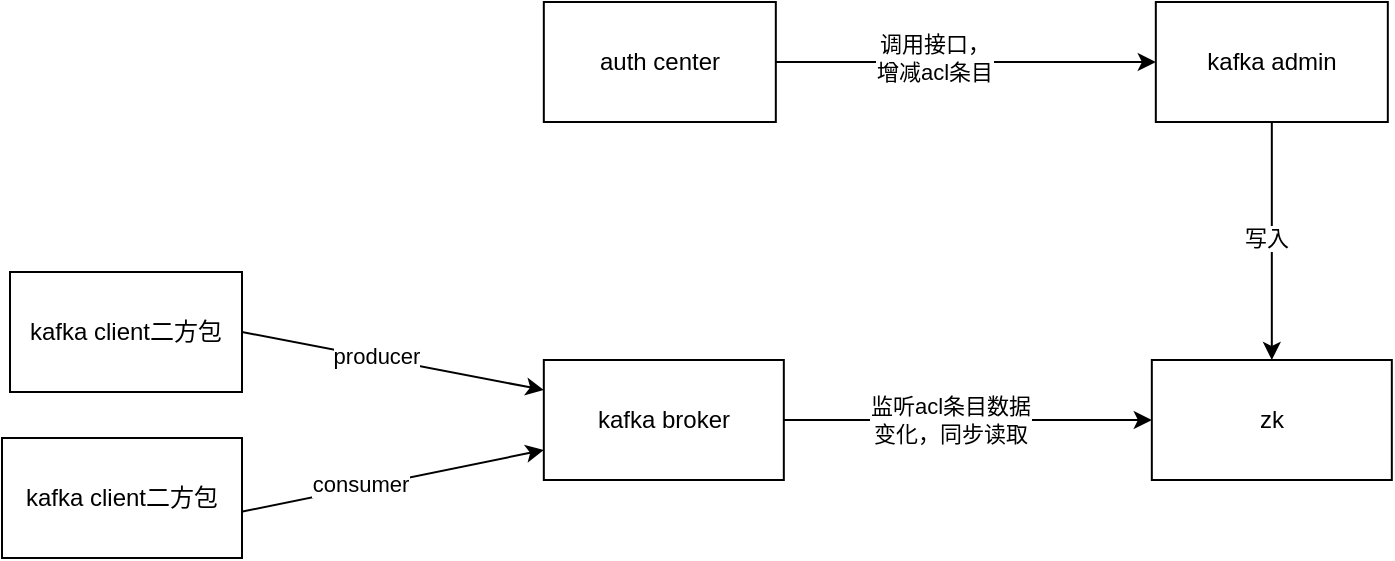 <mxfile version="15.5.9" type="github">
  <diagram id="Uczro51jpl-yvH97A21P" name="第 1 页">
    <mxGraphModel dx="1426" dy="803" grid="0" gridSize="10" guides="1" tooltips="1" connect="1" arrows="1" fold="1" page="1" pageScale="1" pageWidth="827" pageHeight="1169" math="0" shadow="0">
      <root>
        <mxCell id="0" />
        <mxCell id="1" parent="0" />
        <mxCell id="M8erzikhFiW7y3PfaSRm-10" style="edgeStyle=none;rounded=0;orthogonalLoop=1;jettySize=auto;html=1;" edge="1" parent="1" source="M8erzikhFiW7y3PfaSRm-1" target="M8erzikhFiW7y3PfaSRm-9">
          <mxGeometry relative="1" as="geometry" />
        </mxCell>
        <mxCell id="M8erzikhFiW7y3PfaSRm-17" value="监听acl条目数据&lt;br&gt;变化，同步读取" style="edgeLabel;html=1;align=center;verticalAlign=middle;resizable=0;points=[];" vertex="1" connectable="0" parent="M8erzikhFiW7y3PfaSRm-10">
          <mxGeometry x="-0.282" y="1" relative="1" as="geometry">
            <mxPoint x="17" y="1" as="offset" />
          </mxGeometry>
        </mxCell>
        <mxCell id="M8erzikhFiW7y3PfaSRm-1" value="kafka broker" style="rounded=0;whiteSpace=wrap;html=1;" vertex="1" parent="1">
          <mxGeometry x="359.91" y="257" width="120" height="60" as="geometry" />
        </mxCell>
        <mxCell id="M8erzikhFiW7y3PfaSRm-5" style="edgeStyle=none;rounded=0;orthogonalLoop=1;jettySize=auto;html=1;entryX=0;entryY=0.25;entryDx=0;entryDy=0;exitX=1;exitY=0.5;exitDx=0;exitDy=0;" edge="1" parent="1" source="M8erzikhFiW7y3PfaSRm-2" target="M8erzikhFiW7y3PfaSRm-1">
          <mxGeometry relative="1" as="geometry" />
        </mxCell>
        <mxCell id="M8erzikhFiW7y3PfaSRm-6" value="producer" style="edgeLabel;html=1;align=center;verticalAlign=middle;resizable=0;points=[];" vertex="1" connectable="0" parent="M8erzikhFiW7y3PfaSRm-5">
          <mxGeometry x="-0.123" y="1" relative="1" as="geometry">
            <mxPoint as="offset" />
          </mxGeometry>
        </mxCell>
        <mxCell id="M8erzikhFiW7y3PfaSRm-2" value="kafka client二方包" style="rounded=0;whiteSpace=wrap;html=1;" vertex="1" parent="1">
          <mxGeometry x="93" y="213" width="116" height="60" as="geometry" />
        </mxCell>
        <mxCell id="M8erzikhFiW7y3PfaSRm-7" style="edgeStyle=none;rounded=0;orthogonalLoop=1;jettySize=auto;html=1;entryX=0;entryY=0.75;entryDx=0;entryDy=0;exitX=0.992;exitY=0.617;exitDx=0;exitDy=0;exitPerimeter=0;" edge="1" parent="1" source="M8erzikhFiW7y3PfaSRm-3" target="M8erzikhFiW7y3PfaSRm-1">
          <mxGeometry relative="1" as="geometry" />
        </mxCell>
        <mxCell id="M8erzikhFiW7y3PfaSRm-8" value="consumer" style="edgeLabel;html=1;align=center;verticalAlign=middle;resizable=0;points=[];" vertex="1" connectable="0" parent="M8erzikhFiW7y3PfaSRm-7">
          <mxGeometry x="-0.209" y="2" relative="1" as="geometry">
            <mxPoint as="offset" />
          </mxGeometry>
        </mxCell>
        <mxCell id="M8erzikhFiW7y3PfaSRm-3" value="kafka client二方包" style="rounded=0;whiteSpace=wrap;html=1;" vertex="1" parent="1">
          <mxGeometry x="89" y="296" width="120" height="60" as="geometry" />
        </mxCell>
        <mxCell id="M8erzikhFiW7y3PfaSRm-9" value="zk" style="rounded=0;whiteSpace=wrap;html=1;" vertex="1" parent="1">
          <mxGeometry x="663.91" y="257" width="120" height="60" as="geometry" />
        </mxCell>
        <mxCell id="M8erzikhFiW7y3PfaSRm-13" style="edgeStyle=none;rounded=0;orthogonalLoop=1;jettySize=auto;html=1;entryX=0;entryY=0.5;entryDx=0;entryDy=0;" edge="1" parent="1" source="M8erzikhFiW7y3PfaSRm-11" target="M8erzikhFiW7y3PfaSRm-12">
          <mxGeometry relative="1" as="geometry" />
        </mxCell>
        <mxCell id="M8erzikhFiW7y3PfaSRm-14" value="调用接口，&lt;br&gt;增减acl条目" style="edgeLabel;html=1;align=center;verticalAlign=middle;resizable=0;points=[];" vertex="1" connectable="0" parent="M8erzikhFiW7y3PfaSRm-13">
          <mxGeometry x="-0.167" y="2" relative="1" as="geometry">
            <mxPoint as="offset" />
          </mxGeometry>
        </mxCell>
        <mxCell id="M8erzikhFiW7y3PfaSRm-11" value="auth center" style="rounded=0;whiteSpace=wrap;html=1;" vertex="1" parent="1">
          <mxGeometry x="359.91" y="78" width="116" height="60" as="geometry" />
        </mxCell>
        <mxCell id="M8erzikhFiW7y3PfaSRm-15" style="edgeStyle=none;rounded=0;orthogonalLoop=1;jettySize=auto;html=1;" edge="1" parent="1" source="M8erzikhFiW7y3PfaSRm-12" target="M8erzikhFiW7y3PfaSRm-9">
          <mxGeometry relative="1" as="geometry" />
        </mxCell>
        <mxCell id="M8erzikhFiW7y3PfaSRm-16" value="写入" style="edgeLabel;html=1;align=center;verticalAlign=middle;resizable=0;points=[];" vertex="1" connectable="0" parent="M8erzikhFiW7y3PfaSRm-15">
          <mxGeometry x="-0.025" y="-3" relative="1" as="geometry">
            <mxPoint as="offset" />
          </mxGeometry>
        </mxCell>
        <mxCell id="M8erzikhFiW7y3PfaSRm-12" value="kafka admin" style="rounded=0;whiteSpace=wrap;html=1;" vertex="1" parent="1">
          <mxGeometry x="665.91" y="78" width="116" height="60" as="geometry" />
        </mxCell>
      </root>
    </mxGraphModel>
  </diagram>
</mxfile>
